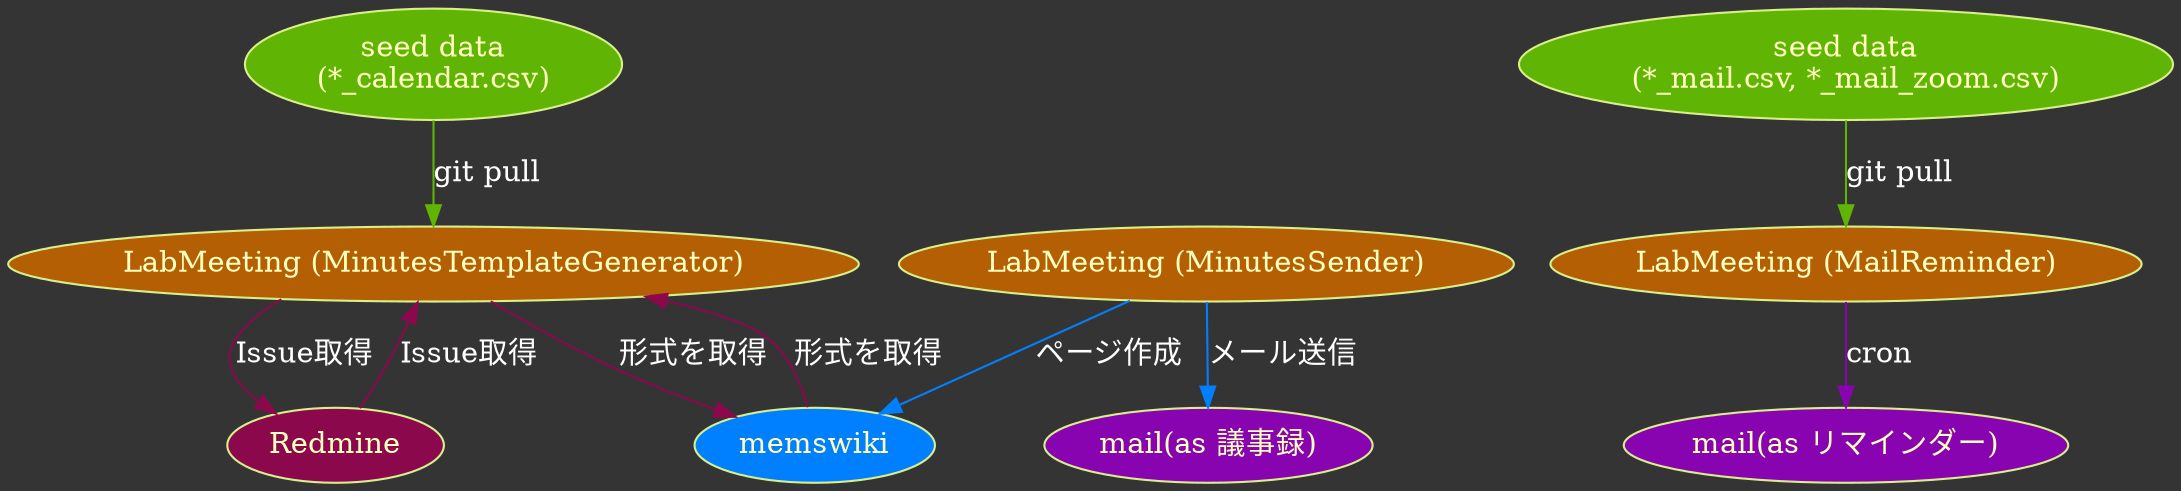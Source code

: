 digraph overall {
  graph [
    charset = "UTF-8";
    bgcolor = "#343434",
    fontsize = 18,
    style = "filled",
  ];
  node [
    colorscheme = "rdylgn11"
    style = "solid,filled",
    fontsize = 14,
    fontcolor = 6,
  ];
  edge [
    color = white,
    fontcolor=white
  ];
  "seed data\n(*_calendar.csv)"               [color=7, fillcolor="#5FB404"]
  "seed data\n(*_mail.csv, *_mail_zoom.csv)"  [color=7, fillcolor="#5FB404"]
  
  "LabMeeting (MailReminder)"             [color=7, fillcolor="#B45F04"]
  "LabMeeting (MinutesTemplateGenerator)" [color=7, fillcolor="#B45F04"]
  "LabMeeting (MinutesSender)"            [color=7, fillcolor="#B45F04"]  
  {rank = same; "LabMeeting (MailReminder)"; "LabMeeting (MinutesTemplateGenerator)"; "LabMeeting (MinutesSender)";}

  "mail(as リマインダー)"  [color=7, fillcolor="#8904B1"]
  "Redmine"         [color=7, fillcolor="#8A084B"]
  "memswiki"        [color=7, fillcolor="#0080FF"]
  "mail(as 議事録)"    [color=7, fillcolor="#8904B1"]

  // MinutesTemplateGenerator
  "seed data\n(*_calendar.csv)" -> "LabMeeting (MinutesTemplateGenerator)"  [color="#5FB404", label="git pull"]
  "Redmine" -> "LabMeeting (MinutesTemplateGenerator)"                      [color="#8A084B", label="Issue取得"]
  "LabMeeting (MinutesTemplateGenerator)" -> "Redmine"                      [color="#8A084B", label="Issue取得"]
  "LabMeeting (MinutesTemplateGenerator)" -> "memswiki"                     [color="#8A084B", label="形式を取得"，style=dash]
  "memswiki" -> "LabMeeting (MinutesTemplateGenerator)"                     [color="#8A084B", label="形式を取得"，style=dash]

  // MinutesSender
  "LabMeeting (MinutesSender)" -> "memswiki"      [color="#0080FF", label="ページ作成"]
  "LabMeeting (MinutesSender)" -> "mail(as 議事録)"  [color="#0080FF", label="メール送信"]

  // MailReminder
  "seed data\n(*_mail.csv, *_mail_zoom.csv)" -> "LabMeeting (MailReminder)" [color="#5FB404", label="git pull"]
  "LabMeeting (MailReminder)" -> "mail(as リマインダー)"                           [color="#8904B1", label="cron"]
}

